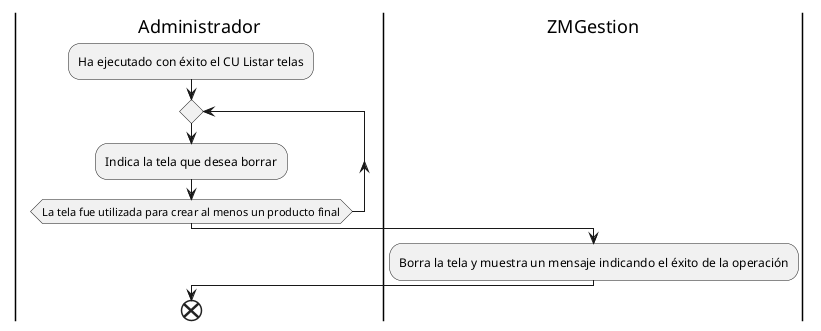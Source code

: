 @startuml borrarTela
|Administrador|
:Ha ejecutado con éxito el CU Listar telas;
repeat
:Indica la tela que desea borrar;
repeat while(La tela fue utilizada para crear al menos un producto final)
|ZMGestion|
:Borra la tela y muestra un mensaje indicando el éxito de la operación;
|Administrador|
end
@enduml